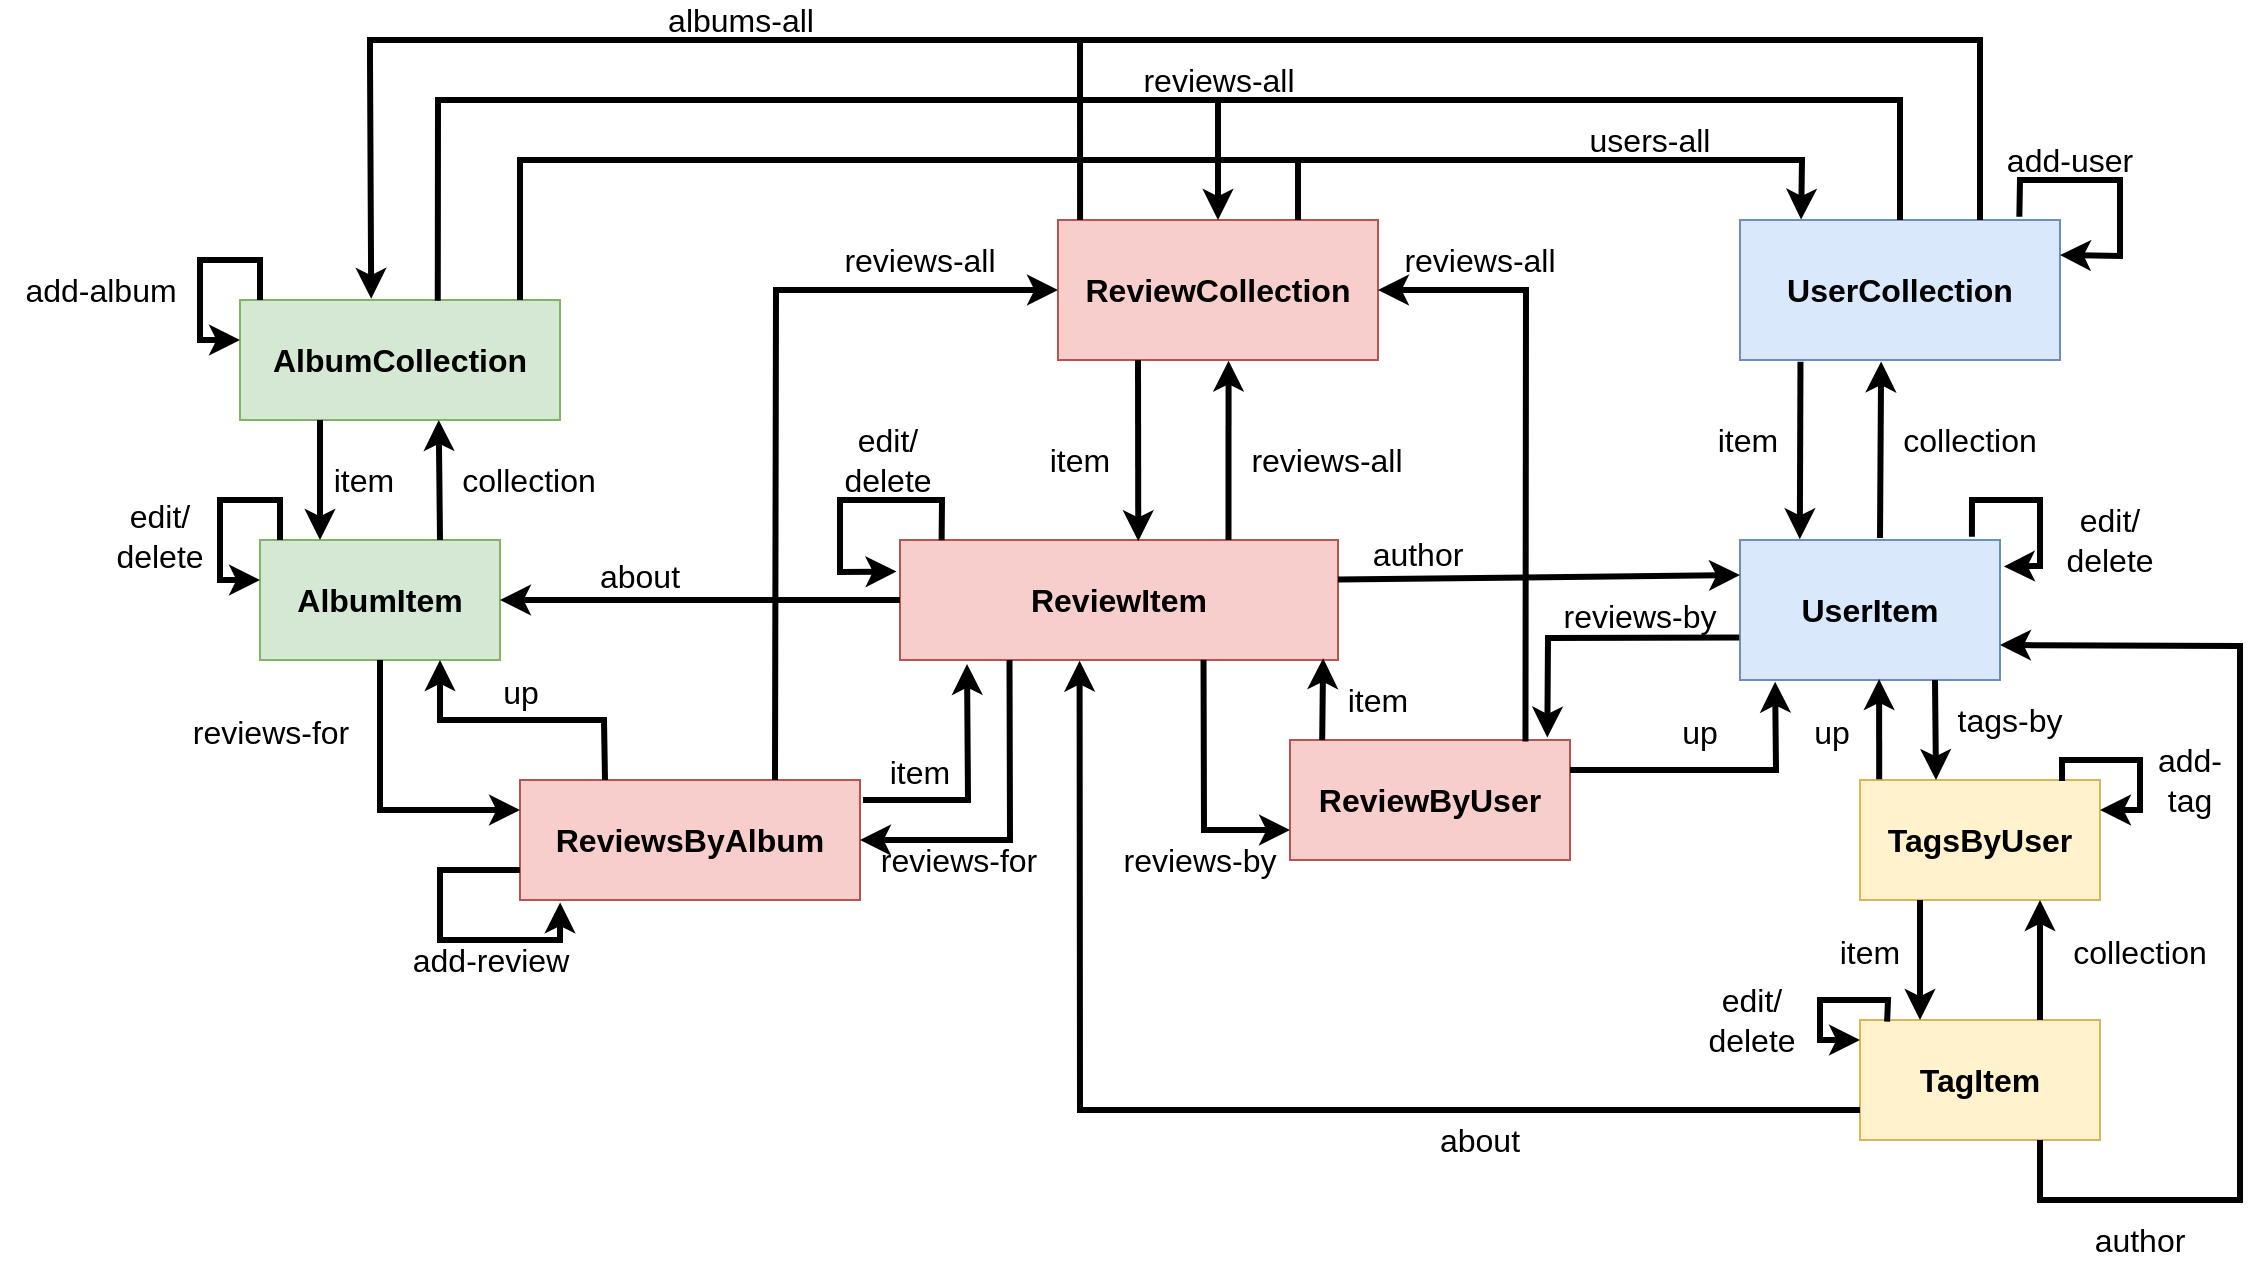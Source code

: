 <mxfile version="14.4.8" type="device"><diagram id="KgQku2hFy9q18VwOETJw" name="Page-1"><mxGraphModel dx="2786" dy="1091" grid="1" gridSize="10" guides="1" tooltips="1" connect="1" arrows="1" fold="1" page="1" pageScale="1" pageWidth="850" pageHeight="1100" math="0" shadow="0"><root><mxCell id="0"/><mxCell id="1" parent="0"/><mxCell id="bqgoHgDS0jw9qzAlE0as-1" value="&lt;b style=&quot;font-size: 16px;&quot;&gt;UserCollection&lt;/b&gt;" style="rounded=0;whiteSpace=wrap;html=1;fillColor=#dae8fc;strokeColor=#6c8ebf;fontSize=16;" vertex="1" parent="1"><mxGeometry x="450" y="240" width="160" height="70" as="geometry"/></mxCell><mxCell id="bqgoHgDS0jw9qzAlE0as-2" value="UserItem" style="rounded=0;whiteSpace=wrap;html=1;fillColor=#dae8fc;strokeColor=#6c8ebf;fontSize=16;fontStyle=1" vertex="1" parent="1"><mxGeometry x="450" y="400" width="130" height="70" as="geometry"/></mxCell><mxCell id="bqgoHgDS0jw9qzAlE0as-3" value="" style="endArrow=classic;html=1;fontSize=16;strokeWidth=3;exitX=0.873;exitY=-0.023;exitDx=0;exitDy=0;rounded=0;entryX=1;entryY=0.25;entryDx=0;entryDy=0;exitPerimeter=0;" edge="1" parent="1" source="bqgoHgDS0jw9qzAlE0as-1" target="bqgoHgDS0jw9qzAlE0as-1"><mxGeometry width="50" height="50" relative="1" as="geometry"><mxPoint x="550" y="210" as="sourcePoint"/><mxPoint x="650" y="270" as="targetPoint"/><Array as="points"><mxPoint x="590" y="220"/><mxPoint x="640" y="220"/><mxPoint x="640" y="258"/></Array></mxGeometry></mxCell><mxCell id="bqgoHgDS0jw9qzAlE0as-4" value="add-user" style="text;html=1;strokeColor=none;fillColor=none;align=center;verticalAlign=middle;whiteSpace=wrap;rounded=0;fontSize=16;fontStyle=0" vertex="1" parent="1"><mxGeometry x="570" y="200" width="90" height="20" as="geometry"/></mxCell><mxCell id="bqgoHgDS0jw9qzAlE0as-5" value="" style="endArrow=classic;html=1;strokeColor=#000000;strokeWidth=3;fontSize=16;entryX=0.23;entryY=-0.006;entryDx=0;entryDy=0;exitX=0.189;exitY=1.012;exitDx=0;exitDy=0;exitPerimeter=0;entryPerimeter=0;" edge="1" parent="1" source="bqgoHgDS0jw9qzAlE0as-1" target="bqgoHgDS0jw9qzAlE0as-2"><mxGeometry width="50" height="50" relative="1" as="geometry"><mxPoint x="483" y="313" as="sourcePoint"/><mxPoint x="300" y="490" as="targetPoint"/></mxGeometry></mxCell><mxCell id="bqgoHgDS0jw9qzAlE0as-6" value="item" style="text;html=1;strokeColor=none;fillColor=none;align=center;verticalAlign=middle;whiteSpace=wrap;rounded=0;fontSize=16;fontStyle=0" vertex="1" parent="1"><mxGeometry x="434" y="340" width="40" height="20" as="geometry"/></mxCell><mxCell id="bqgoHgDS0jw9qzAlE0as-7" value="&lt;div&gt;edit/&lt;/div&gt;&lt;div&gt;delete&lt;/div&gt;" style="text;html=1;strokeColor=none;fillColor=none;align=center;verticalAlign=middle;whiteSpace=wrap;rounded=0;fontSize=16;fontStyle=0" vertex="1" parent="1"><mxGeometry x="615" y="390" width="40" height="20" as="geometry"/></mxCell><mxCell id="bqgoHgDS0jw9qzAlE0as-8" value="" style="endArrow=classic;html=1;strokeColor=#000000;strokeWidth=3;fontSize=16;exitX=0.892;exitY=-0.023;exitDx=0;exitDy=0;exitPerimeter=0;entryX=1.015;entryY=0.189;entryDx=0;entryDy=0;entryPerimeter=0;rounded=0;" edge="1" parent="1" source="bqgoHgDS0jw9qzAlE0as-2" target="bqgoHgDS0jw9qzAlE0as-2"><mxGeometry width="50" height="50" relative="1" as="geometry"><mxPoint x="600" y="410" as="sourcePoint"/><mxPoint x="650" y="360" as="targetPoint"/><Array as="points"><mxPoint x="566" y="380"/><mxPoint x="600" y="380"/><mxPoint x="600" y="413"/></Array></mxGeometry></mxCell><mxCell id="bqgoHgDS0jw9qzAlE0as-9" value="" style="endArrow=classic;html=1;strokeColor=#000000;strokeWidth=3;fontSize=16;entryX=0.441;entryY=1.01;entryDx=0;entryDy=0;entryPerimeter=0;" edge="1" parent="1" target="bqgoHgDS0jw9qzAlE0as-1"><mxGeometry width="50" height="50" relative="1" as="geometry"><mxPoint x="520" y="399" as="sourcePoint"/><mxPoint x="650" y="360" as="targetPoint"/></mxGeometry></mxCell><mxCell id="bqgoHgDS0jw9qzAlE0as-10" value="collection" style="text;html=1;strokeColor=none;fillColor=none;align=center;verticalAlign=middle;whiteSpace=wrap;rounded=0;fontSize=16;fontStyle=0" vertex="1" parent="1"><mxGeometry x="545" y="340" width="40" height="20" as="geometry"/></mxCell><mxCell id="bqgoHgDS0jw9qzAlE0as-11" value="TagsByUser" style="rounded=0;whiteSpace=wrap;html=1;fontSize=16;fontStyle=1;fillColor=#fff2cc;strokeColor=#d6b656;" vertex="1" parent="1"><mxGeometry x="510" y="520" width="120" height="60" as="geometry"/></mxCell><mxCell id="bqgoHgDS0jw9qzAlE0as-12" value="add-tag" style="text;html=1;strokeColor=none;fillColor=none;align=center;verticalAlign=middle;whiteSpace=wrap;rounded=0;fontSize=16;fontStyle=0" vertex="1" parent="1"><mxGeometry x="655" y="510" width="40" height="20" as="geometry"/></mxCell><mxCell id="bqgoHgDS0jw9qzAlE0as-13" value="" style="endArrow=classic;html=1;strokeColor=#000000;strokeWidth=3;fontSize=16;rounded=0;exitX=0.842;exitY=0.008;exitDx=0;exitDy=0;entryX=1;entryY=0.25;entryDx=0;entryDy=0;exitPerimeter=0;" edge="1" parent="1" source="bqgoHgDS0jw9qzAlE0as-11" target="bqgoHgDS0jw9qzAlE0as-11"><mxGeometry width="50" height="50" relative="1" as="geometry"><mxPoint x="630" y="640" as="sourcePoint"/><mxPoint x="680" y="590" as="targetPoint"/><Array as="points"><mxPoint x="611" y="510"/><mxPoint x="650" y="510"/><mxPoint x="650" y="535"/></Array></mxGeometry></mxCell><mxCell id="bqgoHgDS0jw9qzAlE0as-14" value="" style="endArrow=classic;html=1;strokeColor=#000000;strokeWidth=3;fontSize=16;exitX=0.75;exitY=1;exitDx=0;exitDy=0;" edge="1" parent="1" source="bqgoHgDS0jw9qzAlE0as-2"><mxGeometry width="50" height="50" relative="1" as="geometry"><mxPoint x="480" y="640" as="sourcePoint"/><mxPoint x="548" y="520" as="targetPoint"/></mxGeometry></mxCell><mxCell id="bqgoHgDS0jw9qzAlE0as-15" value="tags-by" style="text;html=1;strokeColor=none;fillColor=none;align=center;verticalAlign=middle;whiteSpace=wrap;rounded=0;fontSize=16;fontStyle=0" vertex="1" parent="1"><mxGeometry x="550" y="480" width="70" height="20" as="geometry"/></mxCell><mxCell id="bqgoHgDS0jw9qzAlE0as-16" value="" style="endArrow=classic;html=1;strokeColor=#000000;strokeWidth=3;fontSize=16;exitX=0.08;exitY=-0.007;exitDx=0;exitDy=0;exitPerimeter=0;entryX=0.535;entryY=0.993;entryDx=0;entryDy=0;entryPerimeter=0;" edge="1" parent="1" source="bqgoHgDS0jw9qzAlE0as-11" target="bqgoHgDS0jw9qzAlE0as-2"><mxGeometry width="50" height="50" relative="1" as="geometry"><mxPoint x="520" y="540" as="sourcePoint"/><mxPoint x="570" y="490" as="targetPoint"/></mxGeometry></mxCell><mxCell id="bqgoHgDS0jw9qzAlE0as-17" value="up" style="text;html=1;strokeColor=none;fillColor=none;align=center;verticalAlign=middle;whiteSpace=wrap;rounded=0;fontSize=16;fontStyle=0" vertex="1" parent="1"><mxGeometry x="476" y="486" width="40" height="20" as="geometry"/></mxCell><mxCell id="bqgoHgDS0jw9qzAlE0as-18" value="TagItem" style="rounded=0;whiteSpace=wrap;html=1;fontSize=16;fontStyle=1;fillColor=#fff2cc;strokeColor=#d6b656;" vertex="1" parent="1"><mxGeometry x="510" y="640" width="120" height="60" as="geometry"/></mxCell><mxCell id="bqgoHgDS0jw9qzAlE0as-19" value="" style="endArrow=classic;html=1;strokeColor=#000000;strokeWidth=3;fontSize=16;exitX=0.25;exitY=1;exitDx=0;exitDy=0;entryX=0.25;entryY=0;entryDx=0;entryDy=0;" edge="1" parent="1" source="bqgoHgDS0jw9qzAlE0as-11" target="bqgoHgDS0jw9qzAlE0as-18"><mxGeometry width="50" height="50" relative="1" as="geometry"><mxPoint x="400" y="620" as="sourcePoint"/><mxPoint x="450" y="570" as="targetPoint"/></mxGeometry></mxCell><mxCell id="bqgoHgDS0jw9qzAlE0as-20" style="edgeStyle=orthogonalEdgeStyle;rounded=0;orthogonalLoop=1;jettySize=auto;html=1;exitX=0.5;exitY=1;exitDx=0;exitDy=0;strokeColor=#000000;strokeWidth=3;fontSize=16;" edge="1" parent="1" source="bqgoHgDS0jw9qzAlE0as-17" target="bqgoHgDS0jw9qzAlE0as-17"><mxGeometry relative="1" as="geometry"/></mxCell><mxCell id="bqgoHgDS0jw9qzAlE0as-21" value="item" style="text;html=1;strokeColor=none;fillColor=none;align=center;verticalAlign=middle;whiteSpace=wrap;rounded=0;fontSize=16;fontStyle=0" vertex="1" parent="1"><mxGeometry x="495" y="596" width="40" height="20" as="geometry"/></mxCell><mxCell id="bqgoHgDS0jw9qzAlE0as-22" value="" style="endArrow=classic;html=1;strokeColor=#000000;strokeWidth=3;fontSize=16;exitX=0.75;exitY=0;exitDx=0;exitDy=0;entryX=0.75;entryY=1;entryDx=0;entryDy=0;" edge="1" parent="1" source="bqgoHgDS0jw9qzAlE0as-18" target="bqgoHgDS0jw9qzAlE0as-11"><mxGeometry width="50" height="50" relative="1" as="geometry"><mxPoint x="400" y="570" as="sourcePoint"/><mxPoint x="450" y="520" as="targetPoint"/></mxGeometry></mxCell><mxCell id="bqgoHgDS0jw9qzAlE0as-23" value="&lt;div&gt;collection&lt;/div&gt;" style="text;html=1;strokeColor=none;fillColor=none;align=center;verticalAlign=middle;whiteSpace=wrap;rounded=0;fontSize=16;fontStyle=0" vertex="1" parent="1"><mxGeometry x="630" y="596" width="40" height="20" as="geometry"/></mxCell><mxCell id="bqgoHgDS0jw9qzAlE0as-24" value="" style="endArrow=classic;html=1;strokeColor=#000000;strokeWidth=3;fontSize=16;exitX=0.75;exitY=1;exitDx=0;exitDy=0;rounded=0;entryX=1;entryY=0.75;entryDx=0;entryDy=0;" edge="1" parent="1" source="bqgoHgDS0jw9qzAlE0as-18" target="bqgoHgDS0jw9qzAlE0as-2"><mxGeometry width="50" height="50" relative="1" as="geometry"><mxPoint x="610" y="730" as="sourcePoint"/><mxPoint x="700" y="450" as="targetPoint"/><Array as="points"><mxPoint x="600" y="730"/><mxPoint x="700" y="730"/><mxPoint x="700" y="453"/></Array></mxGeometry></mxCell><mxCell id="bqgoHgDS0jw9qzAlE0as-25" value="" style="endArrow=classic;html=1;strokeColor=#000000;strokeWidth=3;fontSize=16;exitX=0.113;exitY=0.013;exitDx=0;exitDy=0;exitPerimeter=0;rounded=0;entryX=0;entryY=0.167;entryDx=0;entryDy=0;entryPerimeter=0;" edge="1" parent="1" source="bqgoHgDS0jw9qzAlE0as-18" target="bqgoHgDS0jw9qzAlE0as-18"><mxGeometry width="50" height="50" relative="1" as="geometry"><mxPoint x="410" y="700" as="sourcePoint"/><mxPoint x="460" y="650" as="targetPoint"/><Array as="points"><mxPoint x="524" y="630"/><mxPoint x="490" y="630"/><mxPoint x="490" y="650"/></Array></mxGeometry></mxCell><mxCell id="bqgoHgDS0jw9qzAlE0as-26" value="&lt;div&gt;edit/&lt;/div&gt;&lt;div&gt;delete&lt;/div&gt;" style="text;html=1;strokeColor=none;fillColor=none;align=center;verticalAlign=middle;whiteSpace=wrap;rounded=0;fontSize=16;fontStyle=0" vertex="1" parent="1"><mxGeometry x="436" y="630" width="40" height="20" as="geometry"/></mxCell><mxCell id="bqgoHgDS0jw9qzAlE0as-27" value="author" style="text;html=1;strokeColor=none;fillColor=none;align=center;verticalAlign=middle;whiteSpace=wrap;rounded=0;fontSize=16;fontStyle=0" vertex="1" parent="1"><mxGeometry x="630" y="740" width="40" height="20" as="geometry"/></mxCell><mxCell id="bqgoHgDS0jw9qzAlE0as-28" value="ReviewByUser" style="rounded=0;whiteSpace=wrap;html=1;fillColor=#f8cecc;strokeColor=#b85450;fontSize=16;fontStyle=1" vertex="1" parent="1"><mxGeometry x="225" y="500" width="140" height="60" as="geometry"/></mxCell><mxCell id="bqgoHgDS0jw9qzAlE0as-29" value="ReviewCollection" style="rounded=0;whiteSpace=wrap;html=1;fillColor=#f8cecc;strokeColor=#b85450;fontSize=16;fontStyle=1" vertex="1" parent="1"><mxGeometry x="109" y="240" width="160" height="70" as="geometry"/></mxCell><mxCell id="bqgoHgDS0jw9qzAlE0as-30" value="" style="endArrow=classic;html=1;strokeColor=#000000;strokeWidth=3;fontSize=16;rounded=0;exitX=0.75;exitY=0;exitDx=0;exitDy=0;entryX=0.191;entryY=-0.003;entryDx=0;entryDy=0;entryPerimeter=0;" edge="1" parent="1" source="bqgoHgDS0jw9qzAlE0as-29" target="bqgoHgDS0jw9qzAlE0as-1"><mxGeometry width="50" height="50" relative="1" as="geometry"><mxPoint x="340" y="235" as="sourcePoint"/><mxPoint x="390" y="185" as="targetPoint"/><Array as="points"><mxPoint x="229" y="210"/><mxPoint x="265" y="210"/><mxPoint x="345" y="210"/><mxPoint x="481" y="210"/></Array></mxGeometry></mxCell><mxCell id="bqgoHgDS0jw9qzAlE0as-31" value="users-all" style="text;html=1;strokeColor=none;fillColor=none;align=center;verticalAlign=middle;whiteSpace=wrap;rounded=0;fontSize=16;fontStyle=0" vertex="1" parent="1"><mxGeometry x="360" y="190" width="90" height="20" as="geometry"/></mxCell><mxCell id="bqgoHgDS0jw9qzAlE0as-32" value="ReviewItem" style="rounded=0;whiteSpace=wrap;html=1;fillColor=#f8cecc;strokeColor=#b85450;fontSize=16;fontStyle=1" vertex="1" parent="1"><mxGeometry x="30" y="400" width="219" height="60" as="geometry"/></mxCell><mxCell id="bqgoHgDS0jw9qzAlE0as-33" value="ReviewsByAlbum" style="rounded=0;whiteSpace=wrap;html=1;fillColor=#f8cecc;strokeColor=#b85450;fontSize=16;fontStyle=1" vertex="1" parent="1"><mxGeometry x="-160" y="520" width="170" height="60" as="geometry"/></mxCell><mxCell id="bqgoHgDS0jw9qzAlE0as-34" value="" style="endArrow=classic;html=1;strokeColor=#000000;strokeWidth=3;fontSize=16;exitX=1;exitY=0.329;exitDx=0;exitDy=0;entryX=0;entryY=0.25;entryDx=0;entryDy=0;exitPerimeter=0;" edge="1" parent="1" source="bqgoHgDS0jw9qzAlE0as-32" target="bqgoHgDS0jw9qzAlE0as-2"><mxGeometry width="50" height="50" relative="1" as="geometry"><mxPoint x="340" y="460" as="sourcePoint"/><mxPoint x="390" y="410" as="targetPoint"/></mxGeometry></mxCell><mxCell id="bqgoHgDS0jw9qzAlE0as-35" value="author" style="text;html=1;strokeColor=none;fillColor=none;align=center;verticalAlign=middle;whiteSpace=wrap;rounded=0;fontSize=16;fontStyle=0" vertex="1" parent="1"><mxGeometry x="269" y="397" width="40" height="20" as="geometry"/></mxCell><mxCell id="bqgoHgDS0jw9qzAlE0as-36" value="" style="endArrow=classic;html=1;strokeColor=#000000;strokeWidth=3;fontSize=16;exitX=1;exitY=0.25;exitDx=0;exitDy=0;rounded=0;entryX=0.135;entryY=1.012;entryDx=0;entryDy=0;entryPerimeter=0;" edge="1" parent="1" source="bqgoHgDS0jw9qzAlE0as-28" target="bqgoHgDS0jw9qzAlE0as-2"><mxGeometry width="50" height="50" relative="1" as="geometry"><mxPoint x="420" y="545" as="sourcePoint"/><mxPoint x="470" y="495" as="targetPoint"/><Array as="points"><mxPoint x="468" y="515"/></Array></mxGeometry></mxCell><mxCell id="bqgoHgDS0jw9qzAlE0as-37" value="up" style="text;html=1;strokeColor=none;fillColor=none;align=center;verticalAlign=middle;whiteSpace=wrap;rounded=0;fontSize=16;fontStyle=0" vertex="1" parent="1"><mxGeometry x="410" y="486" width="40" height="20" as="geometry"/></mxCell><mxCell id="bqgoHgDS0jw9qzAlE0as-38" value="" style="endArrow=classic;html=1;strokeColor=#000000;strokeWidth=3;fontSize=16;rounded=0;exitX=0.841;exitY=0.013;exitDx=0;exitDy=0;exitPerimeter=0;entryX=1;entryY=0.5;entryDx=0;entryDy=0;" edge="1" parent="1" source="bqgoHgDS0jw9qzAlE0as-28" target="bqgoHgDS0jw9qzAlE0as-29"><mxGeometry width="50" height="50" relative="1" as="geometry"><mxPoint x="294" y="510" as="sourcePoint"/><mxPoint x="344" y="270" as="targetPoint"/><Array as="points"><mxPoint x="343" y="275"/></Array></mxGeometry></mxCell><mxCell id="bqgoHgDS0jw9qzAlE0as-39" value="reviews-all" style="text;html=1;strokeColor=none;fillColor=none;align=center;verticalAlign=middle;whiteSpace=wrap;rounded=0;fontSize=16;" vertex="1" parent="1"><mxGeometry x="270" y="250" width="100" height="20" as="geometry"/></mxCell><mxCell id="bqgoHgDS0jw9qzAlE0as-40" value="" style="endArrow=classic;html=1;strokeColor=#000000;strokeWidth=3;fontSize=16;rounded=0;exitX=-0.003;exitY=0.697;exitDx=0;exitDy=0;exitPerimeter=0;entryX=0.919;entryY=-0.02;entryDx=0;entryDy=0;entryPerimeter=0;" edge="1" parent="1" source="bqgoHgDS0jw9qzAlE0as-2" target="bqgoHgDS0jw9qzAlE0as-28"><mxGeometry width="50" height="50" relative="1" as="geometry"><mxPoint x="370" y="500" as="sourcePoint"/><mxPoint x="390" y="450" as="targetPoint"/><Array as="points"><mxPoint x="354" y="449"/></Array></mxGeometry></mxCell><mxCell id="bqgoHgDS0jw9qzAlE0as-41" value="reviews-by" style="text;html=1;strokeColor=none;fillColor=none;align=center;verticalAlign=middle;whiteSpace=wrap;rounded=0;fontSize=16;fontStyle=0" vertex="1" parent="1"><mxGeometry x="355" y="428" width="90" height="20" as="geometry"/></mxCell><mxCell id="bqgoHgDS0jw9qzAlE0as-42" value="" style="endArrow=classic;html=1;strokeColor=#000000;strokeWidth=3;fontSize=12;entryX=0.966;entryY=0.985;entryDx=0;entryDy=0;entryPerimeter=0;exitX=0.115;exitY=0.001;exitDx=0;exitDy=0;exitPerimeter=0;" edge="1" parent="1" source="bqgoHgDS0jw9qzAlE0as-28" target="bqgoHgDS0jw9qzAlE0as-32"><mxGeometry width="50" height="50" relative="1" as="geometry"><mxPoint x="324" y="530" as="sourcePoint"/><mxPoint x="374" y="480" as="targetPoint"/></mxGeometry></mxCell><mxCell id="bqgoHgDS0jw9qzAlE0as-43" value="item" style="text;html=1;strokeColor=none;fillColor=none;align=center;verticalAlign=middle;whiteSpace=wrap;rounded=0;fontSize=16;fontStyle=0" vertex="1" parent="1"><mxGeometry x="249" y="470" width="40" height="20" as="geometry"/></mxCell><mxCell id="bqgoHgDS0jw9qzAlE0as-44" value="" style="endArrow=classic;html=1;strokeColor=#000000;strokeWidth=3;fontSize=12;rounded=0;entryX=0;entryY=0.75;entryDx=0;entryDy=0;exitX=0.693;exitY=0.997;exitDx=0;exitDy=0;exitPerimeter=0;" edge="1" parent="1" source="bqgoHgDS0jw9qzAlE0as-32" target="bqgoHgDS0jw9qzAlE0as-28"><mxGeometry width="50" height="50" relative="1" as="geometry"><mxPoint x="204" y="462" as="sourcePoint"/><mxPoint x="374" y="450" as="targetPoint"/><Array as="points"><mxPoint x="182" y="545"/></Array></mxGeometry></mxCell><mxCell id="bqgoHgDS0jw9qzAlE0as-45" value="reviews-by" style="text;html=1;strokeColor=none;fillColor=none;align=center;verticalAlign=middle;whiteSpace=wrap;rounded=0;fontSize=16;fontStyle=0;rotation=0;" vertex="1" parent="1"><mxGeometry x="135" y="550" width="90" height="20" as="geometry"/></mxCell><mxCell id="bqgoHgDS0jw9qzAlE0as-46" value="" style="endArrow=classic;html=1;strokeColor=#000000;strokeWidth=3;fontSize=16;exitX=0;exitY=0.75;exitDx=0;exitDy=0;rounded=0;entryX=0.41;entryY=1.006;entryDx=0;entryDy=0;entryPerimeter=0;" edge="1" parent="1" source="bqgoHgDS0jw9qzAlE0as-18" target="bqgoHgDS0jw9qzAlE0as-32"><mxGeometry width="50" height="50" relative="1" as="geometry"><mxPoint x="80" y="570" as="sourcePoint"/><mxPoint x="120" y="690" as="targetPoint"/><Array as="points"><mxPoint x="120" y="685"/></Array></mxGeometry></mxCell><mxCell id="bqgoHgDS0jw9qzAlE0as-47" value="about" style="text;html=1;strokeColor=none;fillColor=none;align=center;verticalAlign=middle;whiteSpace=wrap;rounded=0;fontSize=16;fontStyle=0" vertex="1" parent="1"><mxGeometry x="300" y="690" width="40" height="20" as="geometry"/></mxCell><mxCell id="bqgoHgDS0jw9qzAlE0as-48" value="" style="endArrow=classic;html=1;strokeColor=#000000;strokeWidth=3;fontSize=16;exitX=0.75;exitY=0;exitDx=0;exitDy=0;entryX=0.533;entryY=1.005;entryDx=0;entryDy=0;entryPerimeter=0;" edge="1" parent="1" source="bqgoHgDS0jw9qzAlE0as-32" target="bqgoHgDS0jw9qzAlE0as-29"><mxGeometry width="50" height="50" relative="1" as="geometry"><mxPoint x="280" y="440" as="sourcePoint"/><mxPoint x="330" y="390" as="targetPoint"/></mxGeometry></mxCell><mxCell id="bqgoHgDS0jw9qzAlE0as-49" value="reviews-all" style="text;html=1;strokeColor=none;fillColor=none;align=center;verticalAlign=middle;whiteSpace=wrap;rounded=0;fontSize=16;" vertex="1" parent="1"><mxGeometry x="198" y="350" width="91" height="20" as="geometry"/></mxCell><mxCell id="bqgoHgDS0jw9qzAlE0as-51" value="" style="endArrow=classic;html=1;strokeColor=#000000;strokeWidth=3;fontSize=16;exitX=0.25;exitY=1;exitDx=0;exitDy=0;entryX=0.544;entryY=0.01;entryDx=0;entryDy=0;entryPerimeter=0;" edge="1" parent="1" source="bqgoHgDS0jw9qzAlE0as-29" target="bqgoHgDS0jw9qzAlE0as-32"><mxGeometry width="50" height="50" relative="1" as="geometry"><mxPoint x="120" y="360" as="sourcePoint"/><mxPoint x="170" y="310" as="targetPoint"/></mxGeometry></mxCell><mxCell id="bqgoHgDS0jw9qzAlE0as-52" value="item" style="text;html=1;strokeColor=none;fillColor=none;align=center;verticalAlign=middle;whiteSpace=wrap;rounded=0;fontSize=16;fontStyle=0" vertex="1" parent="1"><mxGeometry x="100" y="350" width="40" height="20" as="geometry"/></mxCell><mxCell id="bqgoHgDS0jw9qzAlE0as-53" value="" style="endArrow=classic;html=1;strokeColor=#000000;strokeWidth=3;fontSize=16;rounded=0;exitX=0.095;exitY=0.002;exitDx=0;exitDy=0;exitPerimeter=0;entryX=-0.008;entryY=0.262;entryDx=0;entryDy=0;entryPerimeter=0;" edge="1" parent="1" source="bqgoHgDS0jw9qzAlE0as-32" target="bqgoHgDS0jw9qzAlE0as-32"><mxGeometry width="50" height="50" relative="1" as="geometry"><mxPoint x="60" y="390" as="sourcePoint"/><mxPoint x="80" y="325" as="targetPoint"/><Array as="points"><mxPoint x="51" y="380"/><mxPoint x="20" y="380"/><mxPoint y="380"/><mxPoint y="416"/></Array></mxGeometry></mxCell><mxCell id="bqgoHgDS0jw9qzAlE0as-54" value="&lt;div&gt;edit/&lt;/div&gt;&lt;div&gt;delete&lt;/div&gt;" style="text;html=1;strokeColor=none;fillColor=none;align=center;verticalAlign=middle;whiteSpace=wrap;rounded=0;fontSize=16;fontStyle=0" vertex="1" parent="1"><mxGeometry x="4" y="350" width="40" height="20" as="geometry"/></mxCell><mxCell id="bqgoHgDS0jw9qzAlE0as-55" value="" style="endArrow=classic;html=1;strokeColor=#000000;strokeWidth=3;fontSize=16;rounded=0;entryX=1;entryY=0.5;entryDx=0;entryDy=0;exitX=0.25;exitY=1;exitDx=0;exitDy=0;" edge="1" parent="1" source="bqgoHgDS0jw9qzAlE0as-32" target="bqgoHgDS0jw9qzAlE0as-33"><mxGeometry width="50" height="50" relative="1" as="geometry"><mxPoint x="40" y="585" as="sourcePoint"/><mxPoint x="90" y="535" as="targetPoint"/><Array as="points"><mxPoint x="85" y="550"/></Array></mxGeometry></mxCell><mxCell id="bqgoHgDS0jw9qzAlE0as-56" value="reviews-for" style="text;html=1;align=center;verticalAlign=middle;resizable=0;points=[];autosize=1;fontSize=16;" vertex="1" parent="1"><mxGeometry x="4" y="550" width="110" height="20" as="geometry"/></mxCell><mxCell id="bqgoHgDS0jw9qzAlE0as-57" value="" style="endArrow=classic;html=1;strokeColor=#000000;strokeWidth=3;fontSize=16;exitX=1.009;exitY=0.167;exitDx=0;exitDy=0;exitPerimeter=0;entryX=0.153;entryY=1.033;entryDx=0;entryDy=0;entryPerimeter=0;rounded=0;" edge="1" parent="1" source="bqgoHgDS0jw9qzAlE0as-33" target="bqgoHgDS0jw9qzAlE0as-32"><mxGeometry width="50" height="50" relative="1" as="geometry"><mxPoint x="10" y="580" as="sourcePoint"/><mxPoint x="60" y="530" as="targetPoint"/><Array as="points"><mxPoint x="64" y="530"/></Array></mxGeometry></mxCell><mxCell id="bqgoHgDS0jw9qzAlE0as-58" value="item" style="text;html=1;strokeColor=none;fillColor=none;align=center;verticalAlign=middle;whiteSpace=wrap;rounded=0;fontSize=16;fontStyle=0" vertex="1" parent="1"><mxGeometry x="20" y="506" width="40" height="20" as="geometry"/></mxCell><mxCell id="bqgoHgDS0jw9qzAlE0as-59" value="" style="endArrow=classic;html=1;strokeColor=#000000;strokeWidth=3;fontSize=16;exitX=0.75;exitY=0;exitDx=0;exitDy=0;entryX=0;entryY=0.5;entryDx=0;entryDy=0;rounded=0;" edge="1" parent="1" source="bqgoHgDS0jw9qzAlE0as-33" target="bqgoHgDS0jw9qzAlE0as-29"><mxGeometry width="50" height="50" relative="1" as="geometry"><mxPoint x="40" y="580" as="sourcePoint"/><mxPoint x="-32" y="280" as="targetPoint"/><Array as="points"><mxPoint x="-32" y="275"/></Array></mxGeometry></mxCell><mxCell id="bqgoHgDS0jw9qzAlE0as-60" value="reviews-all" style="text;html=1;strokeColor=none;fillColor=none;align=center;verticalAlign=middle;whiteSpace=wrap;rounded=0;fontSize=16;" vertex="1" parent="1"><mxGeometry x="-10" y="250" width="100" height="20" as="geometry"/></mxCell><mxCell id="bqgoHgDS0jw9qzAlE0as-62" value="AlbumItem" style="rounded=0;whiteSpace=wrap;html=1;fontSize=16;fontStyle=1;fillColor=#d5e8d4;strokeColor=#82b366;" vertex="1" parent="1"><mxGeometry x="-290" y="400" width="120" height="60" as="geometry"/></mxCell><mxCell id="bqgoHgDS0jw9qzAlE0as-63" value="AlbumCollection" style="rounded=0;whiteSpace=wrap;html=1;fontSize=16;fontStyle=1;fillColor=#d5e8d4;strokeColor=#82b366;" vertex="1" parent="1"><mxGeometry x="-300" y="280" width="160" height="60" as="geometry"/></mxCell><mxCell id="bqgoHgDS0jw9qzAlE0as-64" value="" style="endArrow=classic;html=1;strokeColor=#000000;strokeWidth=3;fontSize=16;exitX=0;exitY=0.5;exitDx=0;exitDy=0;entryX=1;entryY=0.5;entryDx=0;entryDy=0;" edge="1" parent="1" source="bqgoHgDS0jw9qzAlE0as-32" target="bqgoHgDS0jw9qzAlE0as-62"><mxGeometry width="50" height="50" relative="1" as="geometry"><mxPoint x="-40" y="490" as="sourcePoint"/><mxPoint x="-180" y="430" as="targetPoint"/></mxGeometry></mxCell><mxCell id="bqgoHgDS0jw9qzAlE0as-65" value="about" style="text;html=1;strokeColor=none;fillColor=none;align=center;verticalAlign=middle;whiteSpace=wrap;rounded=0;fontSize=16;fontStyle=0" vertex="1" parent="1"><mxGeometry x="-120" y="408" width="40" height="20" as="geometry"/></mxCell><mxCell id="bqgoHgDS0jw9qzAlE0as-66" value="" style="endArrow=classic;html=1;strokeColor=#000000;strokeWidth=3;fontSize=16;exitX=0;exitY=0.75;exitDx=0;exitDy=0;entryX=0.118;entryY=1.02;entryDx=0;entryDy=0;entryPerimeter=0;rounded=0;" edge="1" parent="1" source="bqgoHgDS0jw9qzAlE0as-33" target="bqgoHgDS0jw9qzAlE0as-33"><mxGeometry width="50" height="50" relative="1" as="geometry"><mxPoint x="-80" y="610" as="sourcePoint"/><mxPoint x="-30" y="560" as="targetPoint"/><Array as="points"><mxPoint x="-200" y="565"/><mxPoint x="-200" y="600"/><mxPoint x="-140" y="600"/></Array></mxGeometry></mxCell><mxCell id="bqgoHgDS0jw9qzAlE0as-67" value="add-review" style="text;html=1;align=center;verticalAlign=middle;resizable=0;points=[];autosize=1;fontSize=16;" vertex="1" parent="1"><mxGeometry x="-230" y="600" width="110" height="20" as="geometry"/></mxCell><mxCell id="bqgoHgDS0jw9qzAlE0as-68" value="" style="endArrow=classic;html=1;strokeColor=#000000;strokeWidth=3;fontSize=16;exitX=0.25;exitY=0;exitDx=0;exitDy=0;entryX=0.75;entryY=1;entryDx=0;entryDy=0;rounded=0;" edge="1" parent="1" source="bqgoHgDS0jw9qzAlE0as-33" target="bqgoHgDS0jw9qzAlE0as-62"><mxGeometry width="50" height="50" relative="1" as="geometry"><mxPoint x="-140" y="520" as="sourcePoint"/><mxPoint x="-90" y="470" as="targetPoint"/><Array as="points"><mxPoint x="-118" y="490"/><mxPoint x="-200" y="490"/></Array></mxGeometry></mxCell><mxCell id="bqgoHgDS0jw9qzAlE0as-69" value="&lt;div&gt;up&lt;/div&gt;" style="text;html=1;align=center;verticalAlign=middle;resizable=0;points=[];autosize=1;fontSize=16;" vertex="1" parent="1"><mxGeometry x="-180" y="466" width="40" height="20" as="geometry"/></mxCell><mxCell id="bqgoHgDS0jw9qzAlE0as-70" value="" style="endArrow=classic;html=1;strokeColor=#000000;strokeWidth=3;fontSize=16;exitX=0.5;exitY=1;exitDx=0;exitDy=0;entryX=0;entryY=0.25;entryDx=0;entryDy=0;rounded=0;" edge="1" parent="1" source="bqgoHgDS0jw9qzAlE0as-62" target="bqgoHgDS0jw9qzAlE0as-33"><mxGeometry width="50" height="50" relative="1" as="geometry"><mxPoint x="-310" y="556" as="sourcePoint"/><mxPoint x="-230" y="540" as="targetPoint"/><Array as="points"><mxPoint x="-230" y="535"/></Array></mxGeometry></mxCell><mxCell id="bqgoHgDS0jw9qzAlE0as-71" value="reviews-for" style="text;html=1;align=center;verticalAlign=middle;resizable=0;points=[];autosize=1;fontSize=16;" vertex="1" parent="1"><mxGeometry x="-340" y="486" width="110" height="20" as="geometry"/></mxCell><mxCell id="bqgoHgDS0jw9qzAlE0as-72" value="" style="endArrow=classic;html=1;strokeColor=#000000;strokeWidth=3;fontSize=16;rounded=0;" edge="1" parent="1"><mxGeometry width="50" height="50" relative="1" as="geometry"><mxPoint x="-280" y="400" as="sourcePoint"/><mxPoint x="-290" y="420" as="targetPoint"/><Array as="points"><mxPoint x="-280" y="380"/><mxPoint x="-310" y="380"/><mxPoint x="-310" y="420"/></Array></mxGeometry></mxCell><mxCell id="bqgoHgDS0jw9qzAlE0as-73" value="&lt;div&gt;edit/&lt;/div&gt;&lt;div&gt;delete&lt;/div&gt;" style="text;html=1;strokeColor=none;fillColor=none;align=center;verticalAlign=middle;whiteSpace=wrap;rounded=0;fontSize=16;fontStyle=0" vertex="1" parent="1"><mxGeometry x="-360" y="388" width="40" height="20" as="geometry"/></mxCell><mxCell id="bqgoHgDS0jw9qzAlE0as-74" value="" style="endArrow=classic;html=1;strokeColor=#000000;strokeWidth=3;fontSize=16;exitX=0.25;exitY=1;exitDx=0;exitDy=0;entryX=0.25;entryY=0;entryDx=0;entryDy=0;" edge="1" parent="1" source="bqgoHgDS0jw9qzAlE0as-63" target="bqgoHgDS0jw9qzAlE0as-62"><mxGeometry width="50" height="50" relative="1" as="geometry"><mxPoint x="-180" y="440" as="sourcePoint"/><mxPoint x="-130" y="390" as="targetPoint"/></mxGeometry></mxCell><mxCell id="bqgoHgDS0jw9qzAlE0as-75" value="item" style="text;html=1;strokeColor=none;fillColor=none;align=center;verticalAlign=middle;whiteSpace=wrap;rounded=0;fontSize=16;" vertex="1" parent="1"><mxGeometry x="-258" y="360" width="40" height="20" as="geometry"/></mxCell><mxCell id="bqgoHgDS0jw9qzAlE0as-76" value="" style="endArrow=classic;html=1;strokeColor=#000000;strokeWidth=3;fontSize=16;exitX=0.75;exitY=0;exitDx=0;exitDy=0;entryX=0.621;entryY=1;entryDx=0;entryDy=0;entryPerimeter=0;" edge="1" parent="1" source="bqgoHgDS0jw9qzAlE0as-62" target="bqgoHgDS0jw9qzAlE0as-63"><mxGeometry width="50" height="50" relative="1" as="geometry"><mxPoint x="-180" y="440" as="sourcePoint"/><mxPoint x="-130" y="390" as="targetPoint"/></mxGeometry></mxCell><mxCell id="bqgoHgDS0jw9qzAlE0as-77" value="collection" style="text;html=1;align=center;verticalAlign=middle;resizable=0;points=[];autosize=1;fontSize=16;" vertex="1" parent="1"><mxGeometry x="-201" y="360" width="90" height="20" as="geometry"/></mxCell><mxCell id="bqgoHgDS0jw9qzAlE0as-78" value="" style="endArrow=classic;html=1;strokeColor=#000000;strokeWidth=3;fontSize=16;rounded=0;" edge="1" parent="1"><mxGeometry width="50" height="50" relative="1" as="geometry"><mxPoint x="-290" y="280" as="sourcePoint"/><mxPoint x="-300" y="300" as="targetPoint"/><Array as="points"><mxPoint x="-290" y="260"/><mxPoint x="-320" y="260"/><mxPoint x="-320" y="300"/></Array></mxGeometry></mxCell><mxCell id="bqgoHgDS0jw9qzAlE0as-80" value="add-album" style="text;html=1;align=center;verticalAlign=middle;resizable=0;points=[];autosize=1;fontSize=16;" vertex="1" parent="1"><mxGeometry x="-420" y="265" width="100" height="20" as="geometry"/></mxCell><mxCell id="bqgoHgDS0jw9qzAlE0as-82" value="" style="endArrow=none;html=1;strokeColor=#000000;strokeWidth=3;fontSize=16;rounded=0;endFill=0;" edge="1" parent="1"><mxGeometry width="50" height="50" relative="1" as="geometry"><mxPoint x="-160" y="280" as="sourcePoint"/><mxPoint x="230" y="210" as="targetPoint"/><Array as="points"><mxPoint x="-160" y="210"/></Array></mxGeometry></mxCell><mxCell id="bqgoHgDS0jw9qzAlE0as-83" value="" style="endArrow=classic;html=1;strokeColor=#000000;strokeWidth=3;fontSize=16;entryX=0.5;entryY=0;entryDx=0;entryDy=0;" edge="1" parent="1" target="bqgoHgDS0jw9qzAlE0as-29"><mxGeometry width="50" height="50" relative="1" as="geometry"><mxPoint x="189" y="180" as="sourcePoint"/><mxPoint x="198" y="150" as="targetPoint"/></mxGeometry></mxCell><mxCell id="bqgoHgDS0jw9qzAlE0as-84" value="" style="endArrow=none;html=1;strokeColor=#000000;strokeWidth=3;fontSize=16;entryX=0.5;entryY=0;entryDx=0;entryDy=0;rounded=0;endFill=0;exitX=0.618;exitY=0.007;exitDx=0;exitDy=0;exitPerimeter=0;" edge="1" parent="1" source="bqgoHgDS0jw9qzAlE0as-63" target="bqgoHgDS0jw9qzAlE0as-1"><mxGeometry width="50" height="50" relative="1" as="geometry"><mxPoint x="-190" y="180" as="sourcePoint"/><mxPoint x="510.5" y="160" as="targetPoint"/><Array as="points"><mxPoint x="-201" y="180"/><mxPoint x="530" y="180"/></Array></mxGeometry></mxCell><mxCell id="bqgoHgDS0jw9qzAlE0as-85" value="" style="endArrow=none;startArrow=classic;html=1;strokeColor=#000000;strokeWidth=3;fontSize=16;exitX=0.41;exitY=-0.01;exitDx=0;exitDy=0;exitPerimeter=0;endFill=0;startFill=1;rounded=0;entryX=0.069;entryY=0;entryDx=0;entryDy=0;entryPerimeter=0;" edge="1" parent="1" source="bqgoHgDS0jw9qzAlE0as-63" target="bqgoHgDS0jw9qzAlE0as-29"><mxGeometry width="50" height="50" relative="1" as="geometry"><mxPoint x="-280" y="350" as="sourcePoint"/><mxPoint x="40" y="160" as="targetPoint"/><Array as="points"><mxPoint x="-235" y="160"/><mxPoint x="-235" y="150"/><mxPoint x="120" y="150"/></Array></mxGeometry></mxCell><mxCell id="bqgoHgDS0jw9qzAlE0as-86" value="reviews-all" style="text;html=1;align=center;verticalAlign=middle;resizable=0;points=[];autosize=1;fontSize=16;" vertex="1" parent="1"><mxGeometry x="139" y="160" width="100" height="20" as="geometry"/></mxCell><mxCell id="bqgoHgDS0jw9qzAlE0as-88" value="" style="endArrow=none;html=1;strokeColor=#000000;strokeWidth=3;fontSize=16;rounded=0;" edge="1" parent="1"><mxGeometry width="50" height="50" relative="1" as="geometry"><mxPoint x="114" y="150" as="sourcePoint"/><mxPoint x="570" y="240" as="targetPoint"/><Array as="points"><mxPoint x="570" y="150"/></Array></mxGeometry></mxCell><mxCell id="bqgoHgDS0jw9qzAlE0as-89" value="albums-all" style="text;html=1;align=center;verticalAlign=middle;resizable=0;points=[];autosize=1;fontSize=16;" vertex="1" parent="1"><mxGeometry x="-100" y="130" width="100" height="20" as="geometry"/></mxCell></root></mxGraphModel></diagram></mxfile>